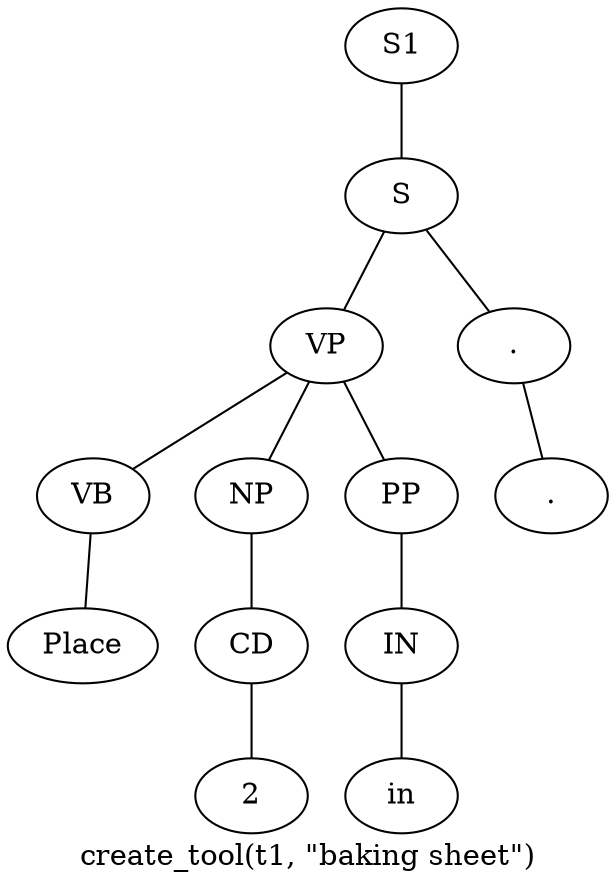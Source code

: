 graph SyntaxGraph {
	label = "create_tool(t1, \"baking sheet\")";
	Node0 [label="S1"];
	Node1 [label="S"];
	Node2 [label="VP"];
	Node3 [label="VB"];
	Node4 [label="Place"];
	Node5 [label="NP"];
	Node6 [label="CD"];
	Node7 [label="2"];
	Node8 [label="PP"];
	Node9 [label="IN"];
	Node10 [label="in"];
	Node11 [label="."];
	Node12 [label="."];

	Node0 -- Node1;
	Node1 -- Node2;
	Node1 -- Node11;
	Node2 -- Node3;
	Node2 -- Node5;
	Node2 -- Node8;
	Node3 -- Node4;
	Node5 -- Node6;
	Node6 -- Node7;
	Node8 -- Node9;
	Node9 -- Node10;
	Node11 -- Node12;
}